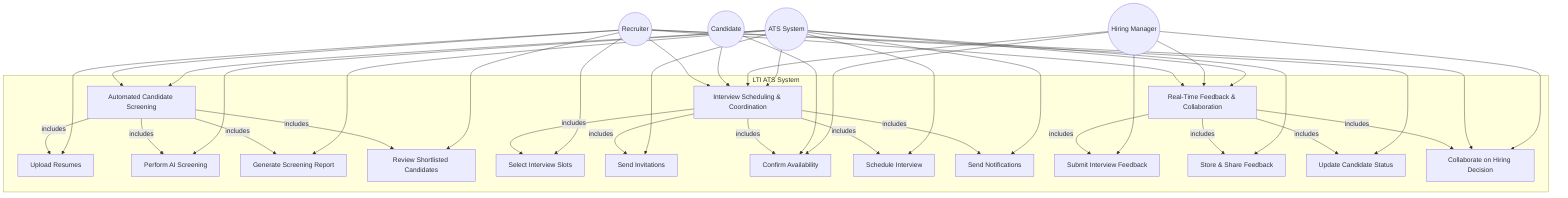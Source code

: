 flowchart TD
    subgraph "LTI ATS System"
        UC1["Automated Candidate Screening"]
        UC2["Interview Scheduling & Coordination"]
        UC3["Real-Time Feedback & Collaboration"]
        
        %% Subflows for UC1
        UC1_1["Upload Resumes"]
        UC1_2["Perform AI Screening"]
        UC1_3["Generate Screening Report"]
        UC1_4["Review Shortlisted Candidates"]
        
        %% Subflows for UC2
        UC2_1["Select Interview Slots"]
        UC2_2["Send Invitations"]
        UC2_3["Confirm Availability"]
        UC2_4["Schedule Interview"]
        UC2_5["Send Notifications"]
        
        %% Subflows for UC3
        UC3_1["Submit Interview Feedback"]
        UC3_2["Store & Share Feedback"]
        UC3_3["Update Candidate Status"]
        UC3_4["Collaborate on Hiring Decision"]
        
        %% Relationships between use cases and subflows
        UC1 -->|includes| UC1_1
        UC1 -->|includes| UC1_2
        UC1 -->|includes| UC1_3
        UC1 -->|includes| UC1_4
        
        UC2 -->|includes| UC2_1
        UC2 -->|includes| UC2_2
        UC2 -->|includes| UC2_3
        UC2 -->|includes| UC2_4
        UC2 -->|includes| UC2_5
        
        UC3 -->|includes| UC3_1
        UC3 -->|includes| UC3_2
        UC3 -->|includes| UC3_3
        UC3 -->|includes| UC3_4
    end
    
    %% Actors
    Recruiter((Recruiter))
    Candidate((Candidate))
    Manager((Hiring Manager))
    ATS((ATS System))
    
    %% Actor connections to use cases
    Recruiter --> UC1
    Recruiter --> UC2
    Recruiter --> UC3
    Candidate --> UC2
    Manager --> UC2
    Manager --> UC3
    ATS --> UC1
    ATS --> UC2
    ATS --> UC3
    
    %% Actor connections to specific subflows
    Recruiter --> UC1_1
    ATS --> UC1_2
    ATS --> UC1_3
    Recruiter --> UC1_4
    
    Recruiter --> UC2_1
    ATS --> UC2_2
    Candidate --> UC2_3
    Manager --> UC2_3
    ATS --> UC2_4
    ATS --> UC2_5
    
    Manager --> UC3_1
    ATS --> UC3_2
    Recruiter --> UC3_3
    Recruiter --> UC3_4
    Manager --> UC3_4
